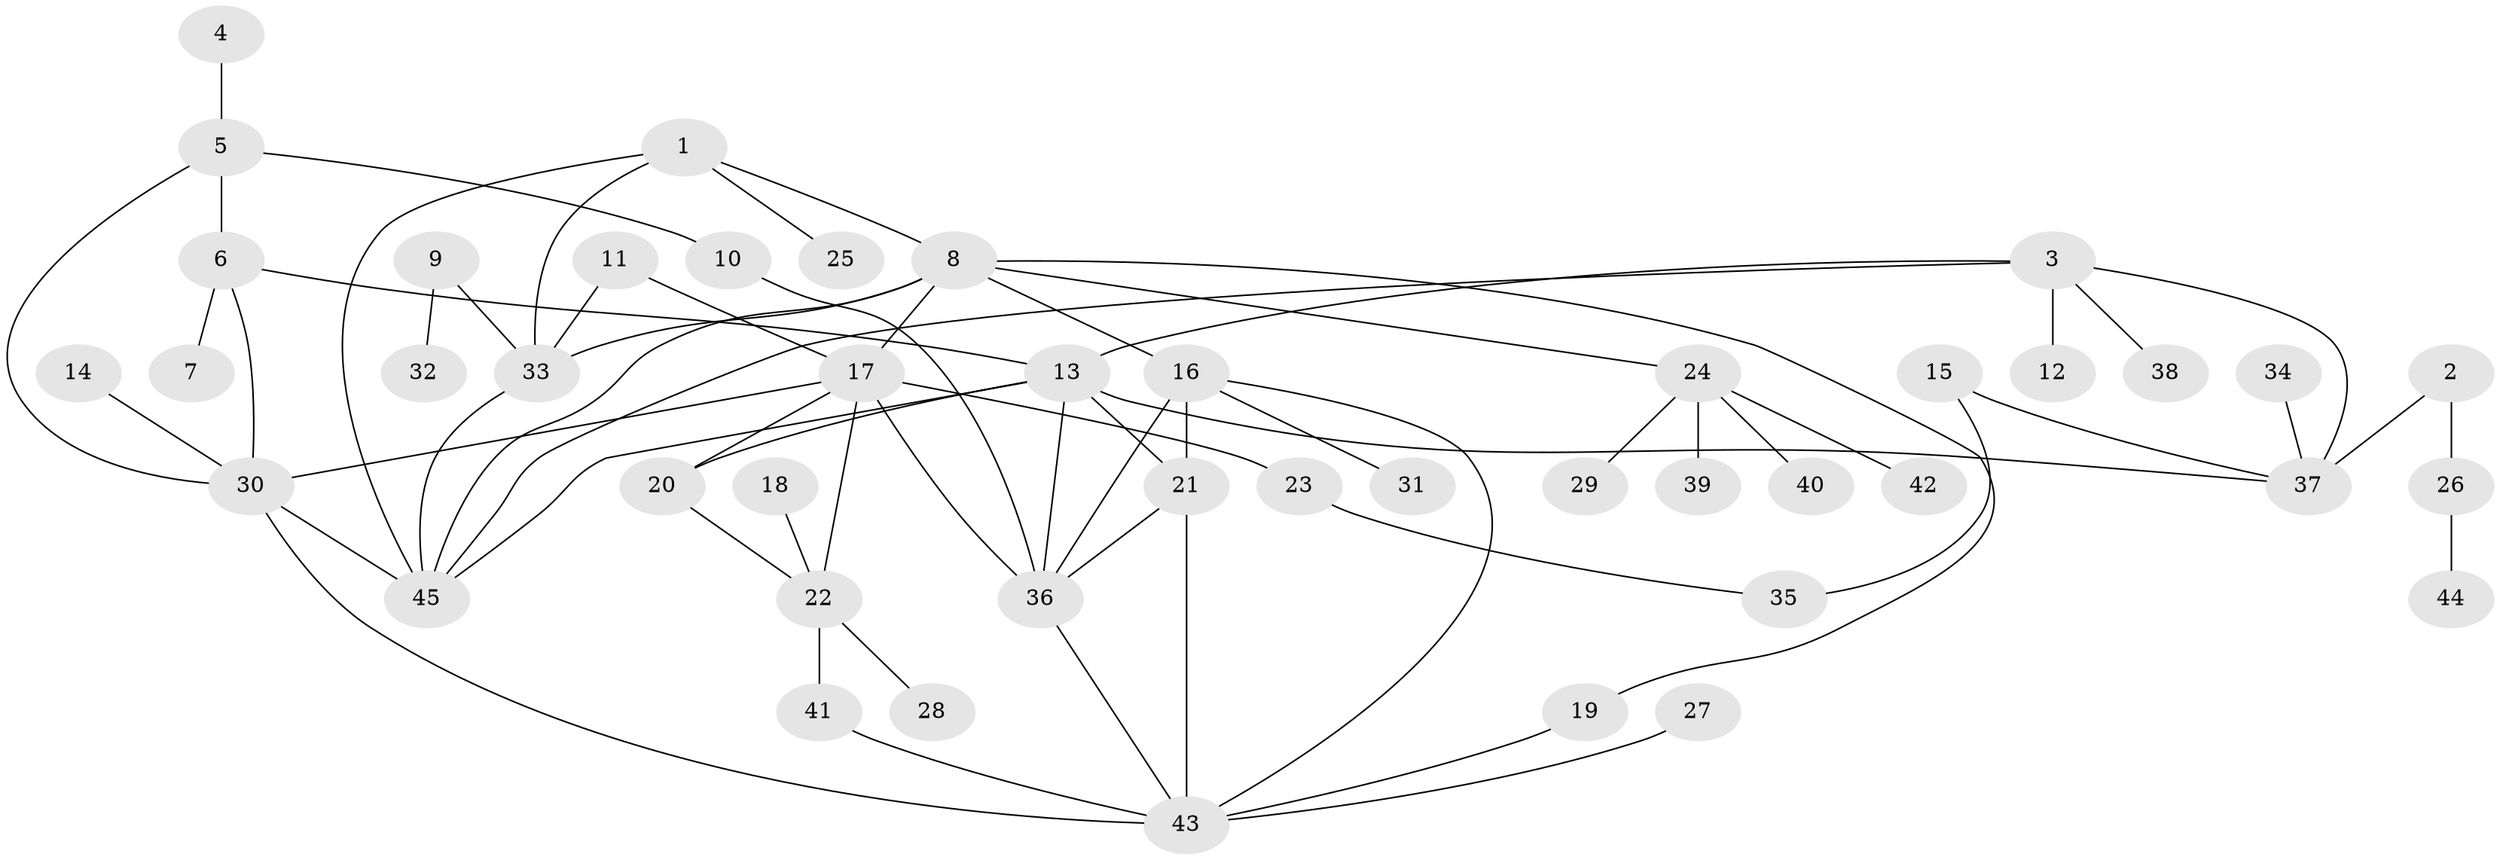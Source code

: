 // original degree distribution, {6: 0.06741573033707865, 3: 0.0898876404494382, 9: 0.02247191011235955, 7: 0.0449438202247191, 10: 0.011235955056179775, 8: 0.02247191011235955, 5: 0.011235955056179775, 11: 0.011235955056179775, 4: 0.033707865168539325, 2: 0.16853932584269662, 1: 0.5168539325842697}
// Generated by graph-tools (version 1.1) at 2025/37/03/04/25 23:37:51]
// undirected, 45 vertices, 66 edges
graph export_dot {
  node [color=gray90,style=filled];
  1;
  2;
  3;
  4;
  5;
  6;
  7;
  8;
  9;
  10;
  11;
  12;
  13;
  14;
  15;
  16;
  17;
  18;
  19;
  20;
  21;
  22;
  23;
  24;
  25;
  26;
  27;
  28;
  29;
  30;
  31;
  32;
  33;
  34;
  35;
  36;
  37;
  38;
  39;
  40;
  41;
  42;
  43;
  44;
  45;
  1 -- 8 [weight=1.0];
  1 -- 25 [weight=1.0];
  1 -- 33 [weight=1.0];
  1 -- 45 [weight=1.0];
  2 -- 26 [weight=1.0];
  2 -- 37 [weight=1.0];
  3 -- 12 [weight=1.0];
  3 -- 13 [weight=2.0];
  3 -- 37 [weight=2.0];
  3 -- 38 [weight=1.0];
  3 -- 45 [weight=1.0];
  4 -- 5 [weight=1.0];
  5 -- 6 [weight=2.0];
  5 -- 10 [weight=1.0];
  5 -- 30 [weight=2.0];
  6 -- 7 [weight=1.0];
  6 -- 13 [weight=1.0];
  6 -- 30 [weight=1.0];
  8 -- 16 [weight=1.0];
  8 -- 17 [weight=1.0];
  8 -- 19 [weight=1.0];
  8 -- 24 [weight=1.0];
  8 -- 33 [weight=1.0];
  8 -- 45 [weight=1.0];
  9 -- 32 [weight=1.0];
  9 -- 33 [weight=1.0];
  10 -- 36 [weight=1.0];
  11 -- 17 [weight=1.0];
  11 -- 33 [weight=1.0];
  13 -- 20 [weight=1.0];
  13 -- 21 [weight=1.0];
  13 -- 36 [weight=2.0];
  13 -- 37 [weight=1.0];
  13 -- 45 [weight=1.0];
  14 -- 30 [weight=1.0];
  15 -- 35 [weight=1.0];
  15 -- 37 [weight=1.0];
  16 -- 21 [weight=1.0];
  16 -- 31 [weight=1.0];
  16 -- 36 [weight=1.0];
  16 -- 43 [weight=1.0];
  17 -- 20 [weight=1.0];
  17 -- 22 [weight=2.0];
  17 -- 23 [weight=1.0];
  17 -- 30 [weight=1.0];
  17 -- 36 [weight=2.0];
  18 -- 22 [weight=1.0];
  19 -- 43 [weight=1.0];
  20 -- 22 [weight=2.0];
  21 -- 36 [weight=1.0];
  21 -- 43 [weight=1.0];
  22 -- 28 [weight=1.0];
  22 -- 41 [weight=1.0];
  23 -- 35 [weight=1.0];
  24 -- 29 [weight=1.0];
  24 -- 39 [weight=1.0];
  24 -- 40 [weight=1.0];
  24 -- 42 [weight=1.0];
  26 -- 44 [weight=1.0];
  27 -- 43 [weight=1.0];
  30 -- 43 [weight=1.0];
  30 -- 45 [weight=1.0];
  33 -- 45 [weight=1.0];
  34 -- 37 [weight=1.0];
  36 -- 43 [weight=1.0];
  41 -- 43 [weight=1.0];
}

